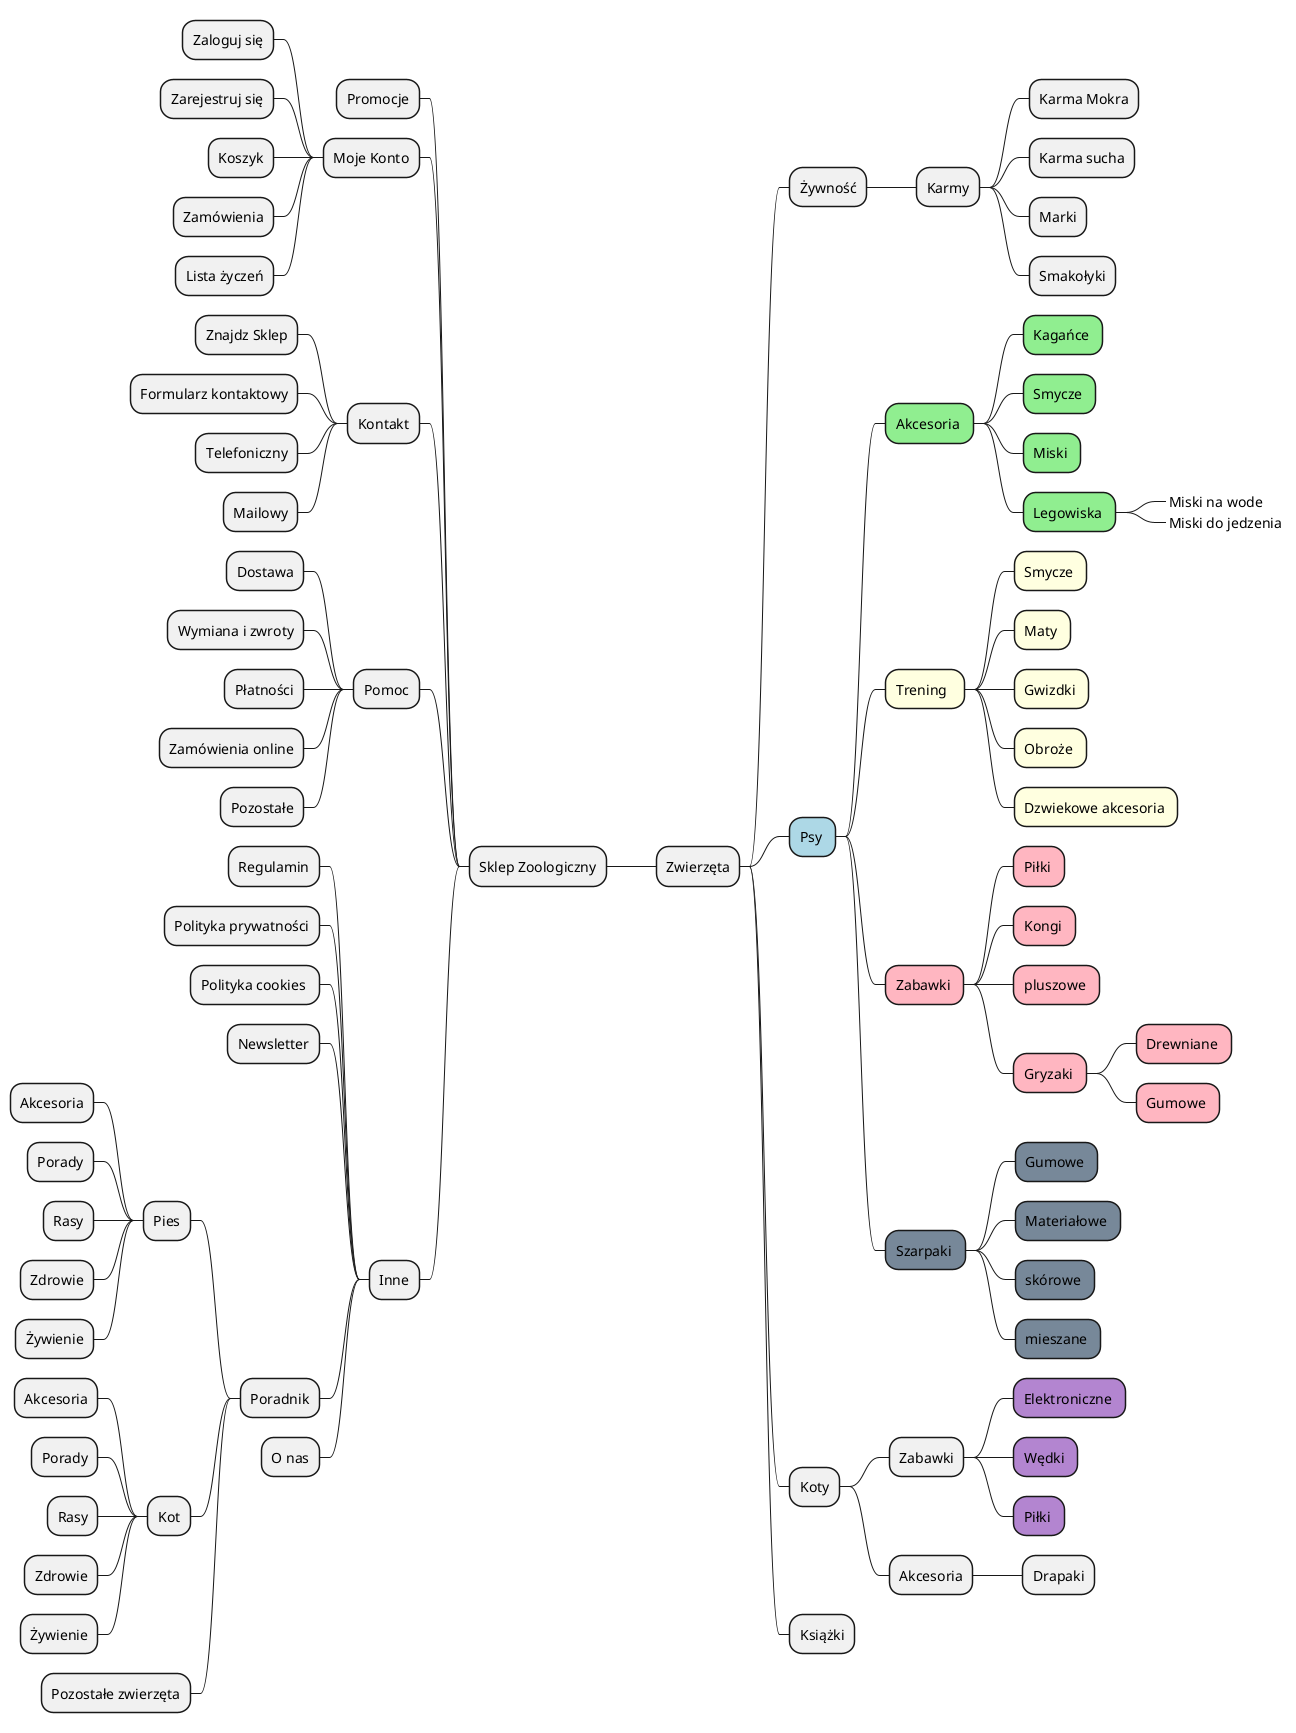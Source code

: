 @@startmindmap pojecia
!theme _none_
<style>
mindmapDiagram {
    '/colors https://colordesigner.io /'
  .green {
    BackgroundColor lightgreen
  }
  .rose {
    BackgroundColor LightPink
  }
  .blue {
    BackgroundColor lightblue
  }
  .yellow {
    BackgroundColor LightYellow
  }

.slateGrey {
    BackgroundColor LightSlateGray
}
.violet {
    BackgroundColor #b385d0
}
}
</style>

+ Sklep Zoologiczny

++ Zwierzęta
+++ Żywność
++++ Karmy
+++++ Karma Mokra
+++++ Karma sucha
+++++ Marki
+++++ Smakołyki

+++ Psy <<blue>>
++++ Akcesoria <<green>>
+++++ Kagańce <<green>>
+++++ Smycze <<green>>
+++++ Miski <<green>>
+++++ Legowiska <<green>>
++++++_ Miski na wode <<green>>
++++++_ Miski do jedzenia <<green>>

++++ Trening  <<yellow>>
+++++ Smycze <<yellow>>
+++++ Maty <<yellow>>
+++++ Gwizdki <<yellow>>
+++++ Obroże <<yellow>>
+++++ Dzwiekowe akcesoria <<yellow>>

++++ Zabawki <<rose>>
+++++ Piłki <<rose>>
+++++ Kongi <<rose>>
+++++ pluszowe <<rose>>
+++++ Gryzaki <<rose>>
++++++ Drewniane <<rose>>
++++++ Gumowe <<rose>>

++++ Szarpaki <<slateGrey>>
+++++ Gumowe <<slateGrey>>
+++++ Materiałowe <<slateGrey>>
+++++ skórowe <<slateGrey>>
+++++ mieszane <<slateGrey>>

+++ Koty
++++ Zabawki
+++++ Elektroniczne <<violet>>
+++++ Wędki <<violet>>
+++++ Piłki <<violet>>
++++ Akcesoria
+++++ Drapaki

+++ Książki

-- Promocje

-- Moje Konto
--- Zaloguj się
--- Zarejestruj się
--- Koszyk
--- Zamówienia
--- Lista życzeń

-- Kontakt
--- Znajdz Sklep
--- Formularz kontaktowy
--- Telefoniczny
--- Mailowy


-- Pomoc
--- Dostawa
--- Wymiana i zwroty
--- Płatności
--- Zamówienia online
--- Pozostałe

-- Inne
--- Regulamin
--- Polityka prywatności
--- Polityka cookies 
--- Newsletter
--- Poradnik
---- Pies
----- Akcesoria
----- Porady
----- Rasy
----- Zdrowie
----- Żywienie
---- Kot
----- Akcesoria
----- Porady
----- Rasy
----- Zdrowie
----- Żywienie
---- Pozostałe zwierzęta
--- O nas

@@endmindmap